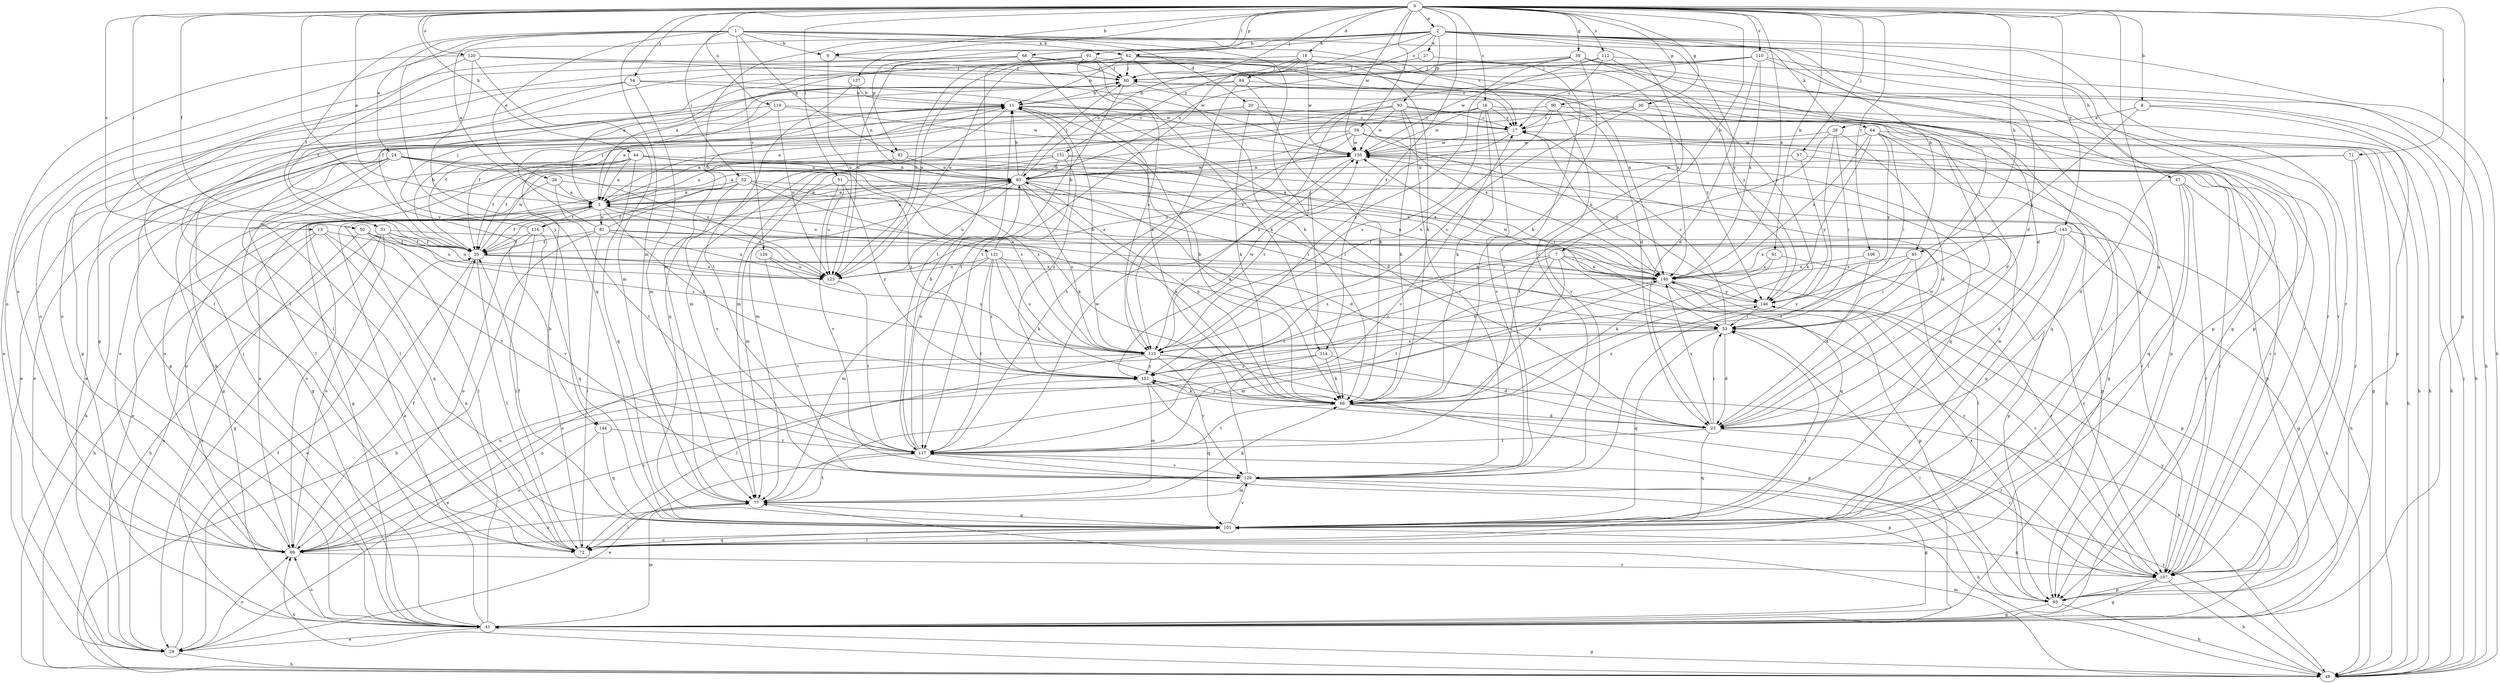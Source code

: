 strict digraph  {
0;
1;
2;
5;
7;
8;
9;
11;
13;
16;
17;
18;
20;
23;
24;
26;
27;
28;
29;
31;
35;
36;
39;
41;
44;
45;
47;
48;
50;
51;
52;
53;
54;
57;
59;
60;
61;
62;
64;
66;
68;
71;
72;
77;
81;
83;
84;
89;
90;
91;
92;
93;
95;
101;
106;
107;
110;
112;
113;
114;
116;
117;
119;
120;
121;
123;
126;
129;
135;
137;
140;
143;
144;
146;
151;
152;
0 -> 2  [label=a];
0 -> 5  [label=a];
0 -> 7  [label=b];
0 -> 8  [label=b];
0 -> 9  [label=b];
0 -> 13  [label=c];
0 -> 16  [label=c];
0 -> 18  [label=d];
0 -> 31  [label=f];
0 -> 36  [label=g];
0 -> 39  [label=g];
0 -> 41  [label=g];
0 -> 44  [label=h];
0 -> 45  [label=h];
0 -> 50  [label=i];
0 -> 51  [label=i];
0 -> 54  [label=j];
0 -> 57  [label=j];
0 -> 59  [label=j];
0 -> 60  [label=j];
0 -> 61  [label=k];
0 -> 68  [label=l];
0 -> 71  [label=l];
0 -> 77  [label=m];
0 -> 90  [label=p];
0 -> 91  [label=p];
0 -> 101  [label=q];
0 -> 106  [label=r];
0 -> 110  [label=s];
0 -> 112  [label=s];
0 -> 114  [label=t];
0 -> 119  [label=u];
0 -> 120  [label=u];
0 -> 135  [label=w];
0 -> 137  [label=x];
0 -> 140  [label=x];
0 -> 143  [label=y];
0 -> 144  [label=y];
1 -> 5  [label=a];
1 -> 9  [label=b];
1 -> 17  [label=c];
1 -> 20  [label=d];
1 -> 24  [label=e];
1 -> 26  [label=e];
1 -> 35  [label=f];
1 -> 52  [label=i];
1 -> 62  [label=k];
1 -> 92  [label=p];
1 -> 114  [label=t];
1 -> 126  [label=v];
1 -> 144  [label=y];
1 -> 146  [label=y];
2 -> 9  [label=b];
2 -> 23  [label=d];
2 -> 27  [label=e];
2 -> 41  [label=g];
2 -> 45  [label=h];
2 -> 47  [label=h];
2 -> 48  [label=h];
2 -> 62  [label=k];
2 -> 64  [label=k];
2 -> 77  [label=m];
2 -> 84  [label=o];
2 -> 89  [label=o];
2 -> 92  [label=p];
2 -> 93  [label=p];
2 -> 107  [label=r];
2 -> 129  [label=v];
2 -> 151  [label=z];
5 -> 35  [label=f];
5 -> 81  [label=n];
5 -> 89  [label=o];
5 -> 116  [label=t];
5 -> 121  [label=u];
5 -> 123  [label=u];
5 -> 152  [label=z];
7 -> 66  [label=k];
7 -> 95  [label=p];
7 -> 101  [label=q];
7 -> 113  [label=s];
7 -> 117  [label=t];
7 -> 140  [label=x];
7 -> 152  [label=z];
8 -> 28  [label=e];
8 -> 48  [label=h];
8 -> 95  [label=p];
8 -> 146  [label=y];
9 -> 60  [label=j];
9 -> 123  [label=u];
11 -> 17  [label=c];
11 -> 23  [label=d];
11 -> 41  [label=g];
11 -> 95  [label=p];
11 -> 101  [label=q];
13 -> 29  [label=e];
13 -> 35  [label=f];
13 -> 48  [label=h];
13 -> 101  [label=q];
13 -> 117  [label=t];
16 -> 17  [label=c];
16 -> 29  [label=e];
16 -> 35  [label=f];
16 -> 48  [label=h];
16 -> 66  [label=k];
16 -> 113  [label=s];
16 -> 129  [label=v];
16 -> 135  [label=w];
17 -> 135  [label=w];
17 -> 140  [label=x];
17 -> 152  [label=z];
18 -> 60  [label=j];
18 -> 66  [label=k];
18 -> 83  [label=n];
18 -> 117  [label=t];
18 -> 123  [label=u];
18 -> 135  [label=w];
18 -> 140  [label=x];
20 -> 17  [label=c];
20 -> 35  [label=f];
20 -> 66  [label=k];
20 -> 72  [label=l];
20 -> 140  [label=x];
23 -> 53  [label=i];
23 -> 101  [label=q];
23 -> 107  [label=r];
23 -> 117  [label=t];
23 -> 135  [label=w];
23 -> 140  [label=x];
23 -> 152  [label=z];
24 -> 41  [label=g];
24 -> 48  [label=h];
24 -> 72  [label=l];
24 -> 83  [label=n];
24 -> 89  [label=o];
24 -> 113  [label=s];
24 -> 123  [label=u];
24 -> 152  [label=z];
26 -> 5  [label=a];
26 -> 89  [label=o];
26 -> 95  [label=p];
26 -> 117  [label=t];
27 -> 60  [label=j];
27 -> 129  [label=v];
28 -> 23  [label=d];
28 -> 53  [label=i];
28 -> 117  [label=t];
28 -> 129  [label=v];
28 -> 135  [label=w];
29 -> 35  [label=f];
29 -> 48  [label=h];
29 -> 89  [label=o];
31 -> 35  [label=f];
31 -> 41  [label=g];
31 -> 48  [label=h];
31 -> 89  [label=o];
31 -> 95  [label=p];
31 -> 113  [label=s];
31 -> 123  [label=u];
35 -> 11  [label=b];
35 -> 29  [label=e];
35 -> 72  [label=l];
35 -> 107  [label=r];
35 -> 123  [label=u];
35 -> 135  [label=w];
35 -> 140  [label=x];
36 -> 17  [label=c];
36 -> 48  [label=h];
36 -> 53  [label=i];
36 -> 77  [label=m];
36 -> 113  [label=s];
39 -> 5  [label=a];
39 -> 23  [label=d];
39 -> 60  [label=j];
39 -> 66  [label=k];
39 -> 83  [label=n];
39 -> 101  [label=q];
39 -> 146  [label=y];
39 -> 152  [label=z];
41 -> 5  [label=a];
41 -> 11  [label=b];
41 -> 29  [label=e];
41 -> 53  [label=i];
41 -> 60  [label=j];
41 -> 77  [label=m];
41 -> 83  [label=n];
41 -> 89  [label=o];
41 -> 146  [label=y];
44 -> 5  [label=a];
44 -> 35  [label=f];
44 -> 41  [label=g];
44 -> 53  [label=i];
44 -> 72  [label=l];
44 -> 83  [label=n];
44 -> 101  [label=q];
44 -> 113  [label=s];
44 -> 140  [label=x];
45 -> 53  [label=i];
45 -> 72  [label=l];
45 -> 140  [label=x];
45 -> 152  [label=z];
47 -> 5  [label=a];
47 -> 48  [label=h];
47 -> 72  [label=l];
47 -> 101  [label=q];
47 -> 107  [label=r];
48 -> 41  [label=g];
48 -> 60  [label=j];
48 -> 77  [label=m];
48 -> 89  [label=o];
48 -> 117  [label=t];
50 -> 29  [label=e];
50 -> 35  [label=f];
50 -> 72  [label=l];
50 -> 123  [label=u];
50 -> 129  [label=v];
51 -> 5  [label=a];
51 -> 53  [label=i];
51 -> 123  [label=u];
51 -> 129  [label=v];
51 -> 152  [label=z];
52 -> 5  [label=a];
52 -> 35  [label=f];
52 -> 41  [label=g];
52 -> 53  [label=i];
52 -> 66  [label=k];
52 -> 129  [label=v];
52 -> 140  [label=x];
53 -> 17  [label=c];
53 -> 23  [label=d];
53 -> 89  [label=o];
53 -> 101  [label=q];
53 -> 113  [label=s];
54 -> 11  [label=b];
54 -> 41  [label=g];
54 -> 77  [label=m];
54 -> 89  [label=o];
54 -> 135  [label=w];
57 -> 83  [label=n];
57 -> 95  [label=p];
57 -> 146  [label=y];
59 -> 5  [label=a];
59 -> 48  [label=h];
59 -> 77  [label=m];
59 -> 107  [label=r];
59 -> 117  [label=t];
59 -> 135  [label=w];
59 -> 146  [label=y];
60 -> 11  [label=b];
60 -> 48  [label=h];
60 -> 107  [label=r];
60 -> 117  [label=t];
61 -> 66  [label=k];
61 -> 107  [label=r];
61 -> 140  [label=x];
62 -> 5  [label=a];
62 -> 11  [label=b];
62 -> 23  [label=d];
62 -> 41  [label=g];
62 -> 53  [label=i];
62 -> 60  [label=j];
62 -> 66  [label=k];
62 -> 95  [label=p];
62 -> 123  [label=u];
64 -> 41  [label=g];
64 -> 48  [label=h];
64 -> 53  [label=i];
64 -> 66  [label=k];
64 -> 101  [label=q];
64 -> 135  [label=w];
64 -> 140  [label=x];
64 -> 146  [label=y];
66 -> 11  [label=b];
66 -> 23  [label=d];
66 -> 83  [label=n];
66 -> 107  [label=r];
66 -> 117  [label=t];
66 -> 146  [label=y];
66 -> 152  [label=z];
68 -> 17  [label=c];
68 -> 60  [label=j];
68 -> 66  [label=k];
68 -> 72  [label=l];
68 -> 89  [label=o];
68 -> 107  [label=r];
68 -> 123  [label=u];
71 -> 23  [label=d];
71 -> 41  [label=g];
71 -> 83  [label=n];
71 -> 107  [label=r];
72 -> 11  [label=b];
72 -> 53  [label=i];
72 -> 101  [label=q];
77 -> 66  [label=k];
77 -> 72  [label=l];
77 -> 89  [label=o];
77 -> 101  [label=q];
77 -> 117  [label=t];
81 -> 11  [label=b];
81 -> 35  [label=f];
81 -> 48  [label=h];
81 -> 53  [label=i];
81 -> 60  [label=j];
81 -> 72  [label=l];
81 -> 107  [label=r];
81 -> 123  [label=u];
83 -> 5  [label=a];
83 -> 11  [label=b];
83 -> 23  [label=d];
83 -> 29  [label=e];
83 -> 60  [label=j];
83 -> 66  [label=k];
83 -> 77  [label=m];
83 -> 113  [label=s];
83 -> 123  [label=u];
83 -> 135  [label=w];
83 -> 140  [label=x];
84 -> 11  [label=b];
84 -> 66  [label=k];
84 -> 89  [label=o];
84 -> 113  [label=s];
84 -> 146  [label=y];
89 -> 5  [label=a];
89 -> 35  [label=f];
89 -> 107  [label=r];
89 -> 152  [label=z];
90 -> 5  [label=a];
90 -> 17  [label=c];
90 -> 23  [label=d];
90 -> 113  [label=s];
90 -> 129  [label=v];
91 -> 35  [label=f];
91 -> 60  [label=j];
91 -> 66  [label=k];
91 -> 113  [label=s];
91 -> 117  [label=t];
91 -> 123  [label=u];
91 -> 140  [label=x];
92 -> 5  [label=a];
92 -> 83  [label=n];
92 -> 107  [label=r];
93 -> 17  [label=c];
93 -> 29  [label=e];
93 -> 66  [label=k];
93 -> 72  [label=l];
93 -> 77  [label=m];
93 -> 113  [label=s];
93 -> 129  [label=v];
93 -> 135  [label=w];
95 -> 41  [label=g];
95 -> 48  [label=h];
95 -> 140  [label=x];
101 -> 35  [label=f];
101 -> 72  [label=l];
101 -> 89  [label=o];
101 -> 129  [label=v];
101 -> 135  [label=w];
106 -> 23  [label=d];
106 -> 140  [label=x];
107 -> 17  [label=c];
107 -> 41  [label=g];
107 -> 48  [label=h];
107 -> 95  [label=p];
107 -> 101  [label=q];
110 -> 23  [label=d];
110 -> 35  [label=f];
110 -> 60  [label=j];
110 -> 95  [label=p];
110 -> 107  [label=r];
110 -> 113  [label=s];
110 -> 140  [label=x];
112 -> 17  [label=c];
112 -> 48  [label=h];
112 -> 60  [label=j];
112 -> 135  [label=w];
112 -> 146  [label=y];
113 -> 11  [label=b];
113 -> 29  [label=e];
113 -> 48  [label=h];
113 -> 72  [label=l];
113 -> 95  [label=p];
113 -> 129  [label=v];
113 -> 135  [label=w];
113 -> 140  [label=x];
113 -> 152  [label=z];
114 -> 23  [label=d];
114 -> 66  [label=k];
114 -> 89  [label=o];
114 -> 152  [label=z];
116 -> 35  [label=f];
116 -> 60  [label=j];
116 -> 72  [label=l];
116 -> 83  [label=n];
116 -> 89  [label=o];
116 -> 101  [label=q];
117 -> 11  [label=b];
117 -> 29  [label=e];
117 -> 83  [label=n];
117 -> 95  [label=p];
117 -> 129  [label=v];
117 -> 135  [label=w];
119 -> 5  [label=a];
119 -> 17  [label=c];
119 -> 29  [label=e];
119 -> 123  [label=u];
119 -> 135  [label=w];
120 -> 29  [label=e];
120 -> 60  [label=j];
120 -> 72  [label=l];
120 -> 77  [label=m];
120 -> 101  [label=q];
120 -> 135  [label=w];
121 -> 11  [label=b];
121 -> 66  [label=k];
121 -> 77  [label=m];
121 -> 113  [label=s];
121 -> 117  [label=t];
121 -> 123  [label=u];
121 -> 140  [label=x];
121 -> 152  [label=z];
123 -> 117  [label=t];
126 -> 113  [label=s];
126 -> 123  [label=u];
126 -> 129  [label=v];
129 -> 17  [label=c];
129 -> 41  [label=g];
129 -> 48  [label=h];
129 -> 77  [label=m];
135 -> 83  [label=n];
135 -> 101  [label=q];
135 -> 107  [label=r];
135 -> 123  [label=u];
137 -> 11  [label=b];
137 -> 83  [label=n];
137 -> 117  [label=t];
140 -> 5  [label=a];
140 -> 77  [label=m];
140 -> 95  [label=p];
140 -> 107  [label=r];
140 -> 146  [label=y];
143 -> 23  [label=d];
143 -> 35  [label=f];
143 -> 41  [label=g];
143 -> 48  [label=h];
143 -> 101  [label=q];
143 -> 117  [label=t];
143 -> 140  [label=x];
144 -> 89  [label=o];
144 -> 101  [label=q];
144 -> 117  [label=t];
146 -> 53  [label=i];
146 -> 89  [label=o];
146 -> 135  [label=w];
151 -> 5  [label=a];
151 -> 35  [label=f];
151 -> 66  [label=k];
151 -> 83  [label=n];
151 -> 89  [label=o];
151 -> 140  [label=x];
151 -> 152  [label=z];
152 -> 66  [label=k];
152 -> 77  [label=m];
152 -> 101  [label=q];
}
